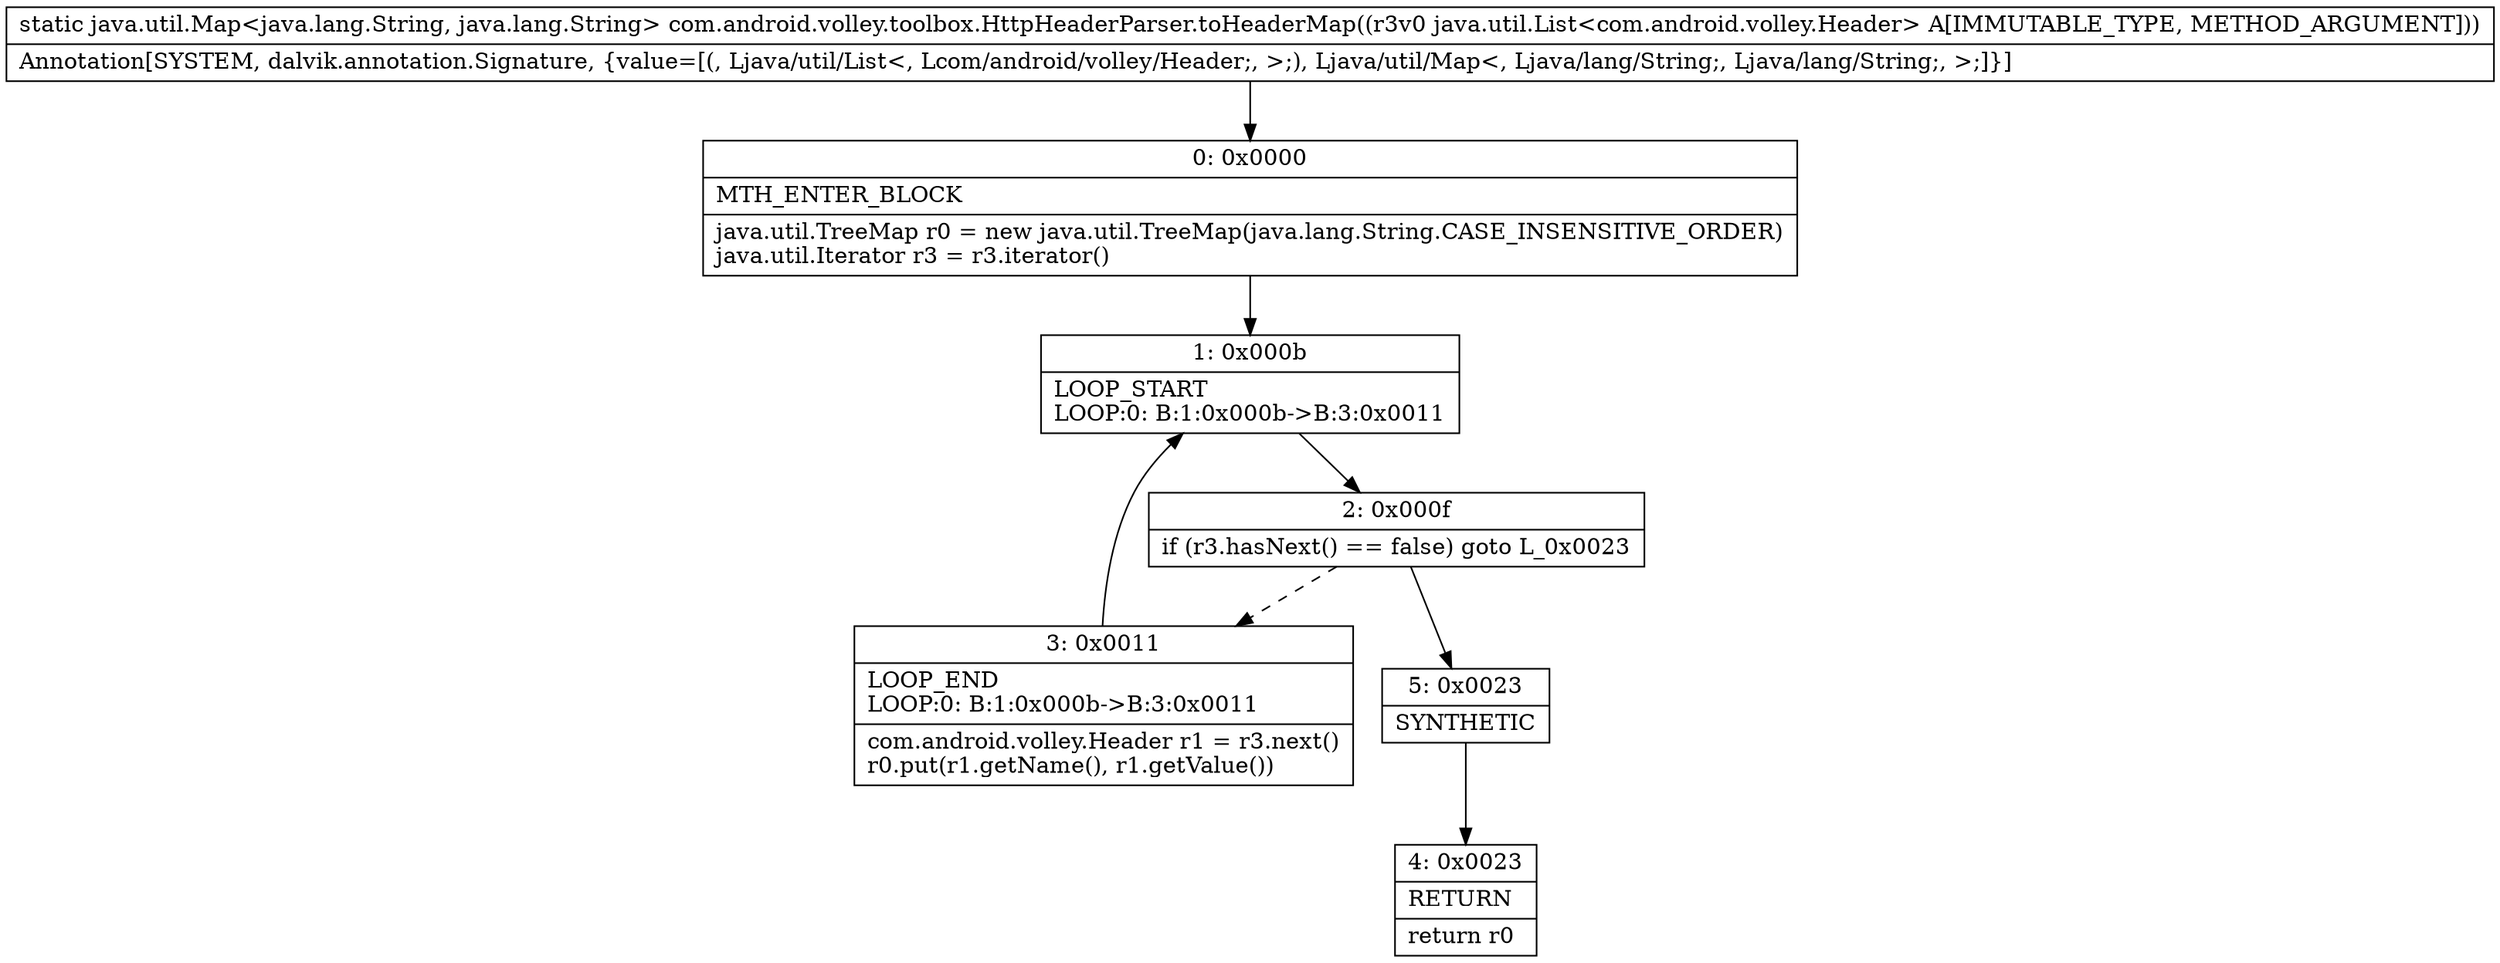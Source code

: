 digraph "CFG forcom.android.volley.toolbox.HttpHeaderParser.toHeaderMap(Ljava\/util\/List;)Ljava\/util\/Map;" {
Node_0 [shape=record,label="{0\:\ 0x0000|MTH_ENTER_BLOCK\l|java.util.TreeMap r0 = new java.util.TreeMap(java.lang.String.CASE_INSENSITIVE_ORDER)\ljava.util.Iterator r3 = r3.iterator()\l}"];
Node_1 [shape=record,label="{1\:\ 0x000b|LOOP_START\lLOOP:0: B:1:0x000b\-\>B:3:0x0011\l}"];
Node_2 [shape=record,label="{2\:\ 0x000f|if (r3.hasNext() == false) goto L_0x0023\l}"];
Node_3 [shape=record,label="{3\:\ 0x0011|LOOP_END\lLOOP:0: B:1:0x000b\-\>B:3:0x0011\l|com.android.volley.Header r1 = r3.next()\lr0.put(r1.getName(), r1.getValue())\l}"];
Node_4 [shape=record,label="{4\:\ 0x0023|RETURN\l|return r0\l}"];
Node_5 [shape=record,label="{5\:\ 0x0023|SYNTHETIC\l}"];
MethodNode[shape=record,label="{static java.util.Map\<java.lang.String, java.lang.String\> com.android.volley.toolbox.HttpHeaderParser.toHeaderMap((r3v0 java.util.List\<com.android.volley.Header\> A[IMMUTABLE_TYPE, METHOD_ARGUMENT]))  | Annotation[SYSTEM, dalvik.annotation.Signature, \{value=[(, Ljava\/util\/List\<, Lcom\/android\/volley\/Header;, \>;), Ljava\/util\/Map\<, Ljava\/lang\/String;, Ljava\/lang\/String;, \>;]\}]\l}"];
MethodNode -> Node_0;
Node_0 -> Node_1;
Node_1 -> Node_2;
Node_2 -> Node_3[style=dashed];
Node_2 -> Node_5;
Node_3 -> Node_1;
Node_5 -> Node_4;
}


